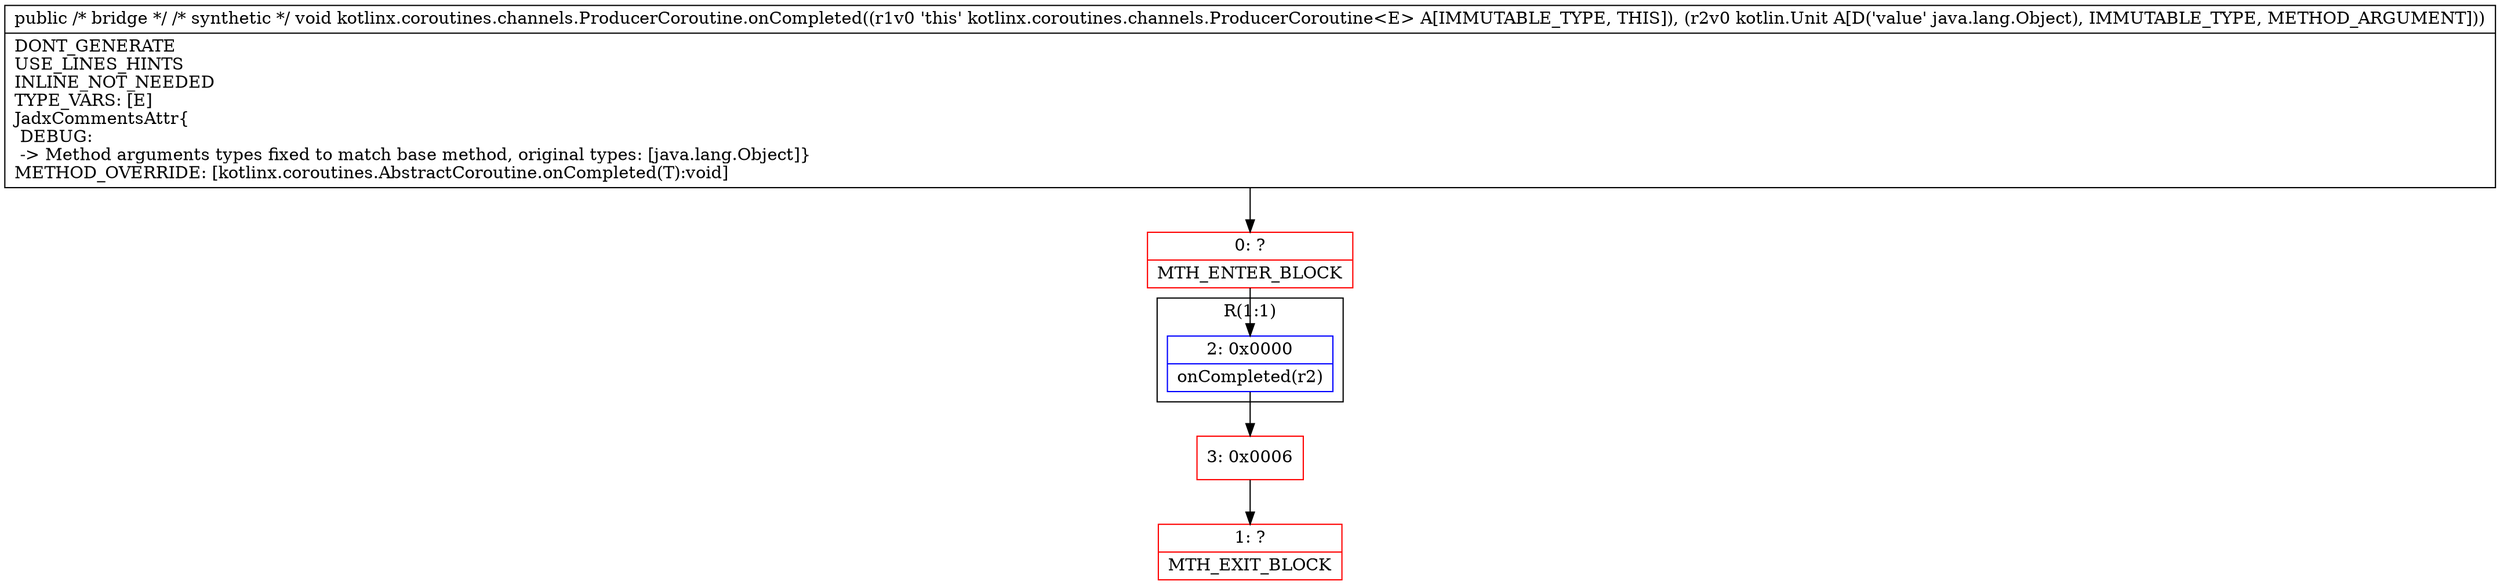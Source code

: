 digraph "CFG forkotlinx.coroutines.channels.ProducerCoroutine.onCompleted(Ljava\/lang\/Object;)V" {
subgraph cluster_Region_167172160 {
label = "R(1:1)";
node [shape=record,color=blue];
Node_2 [shape=record,label="{2\:\ 0x0000|onCompleted(r2)\l}"];
}
Node_0 [shape=record,color=red,label="{0\:\ ?|MTH_ENTER_BLOCK\l}"];
Node_3 [shape=record,color=red,label="{3\:\ 0x0006}"];
Node_1 [shape=record,color=red,label="{1\:\ ?|MTH_EXIT_BLOCK\l}"];
MethodNode[shape=record,label="{public \/* bridge *\/ \/* synthetic *\/ void kotlinx.coroutines.channels.ProducerCoroutine.onCompleted((r1v0 'this' kotlinx.coroutines.channels.ProducerCoroutine\<E\> A[IMMUTABLE_TYPE, THIS]), (r2v0 kotlin.Unit A[D('value' java.lang.Object), IMMUTABLE_TYPE, METHOD_ARGUMENT]))  | DONT_GENERATE\lUSE_LINES_HINTS\lINLINE_NOT_NEEDED\lTYPE_VARS: [E]\lJadxCommentsAttr\{\l DEBUG: \l \-\> Method arguments types fixed to match base method, original types: [java.lang.Object]\}\lMETHOD_OVERRIDE: [kotlinx.coroutines.AbstractCoroutine.onCompleted(T):void]\l}"];
MethodNode -> Node_0;Node_2 -> Node_3;
Node_0 -> Node_2;
Node_3 -> Node_1;
}

